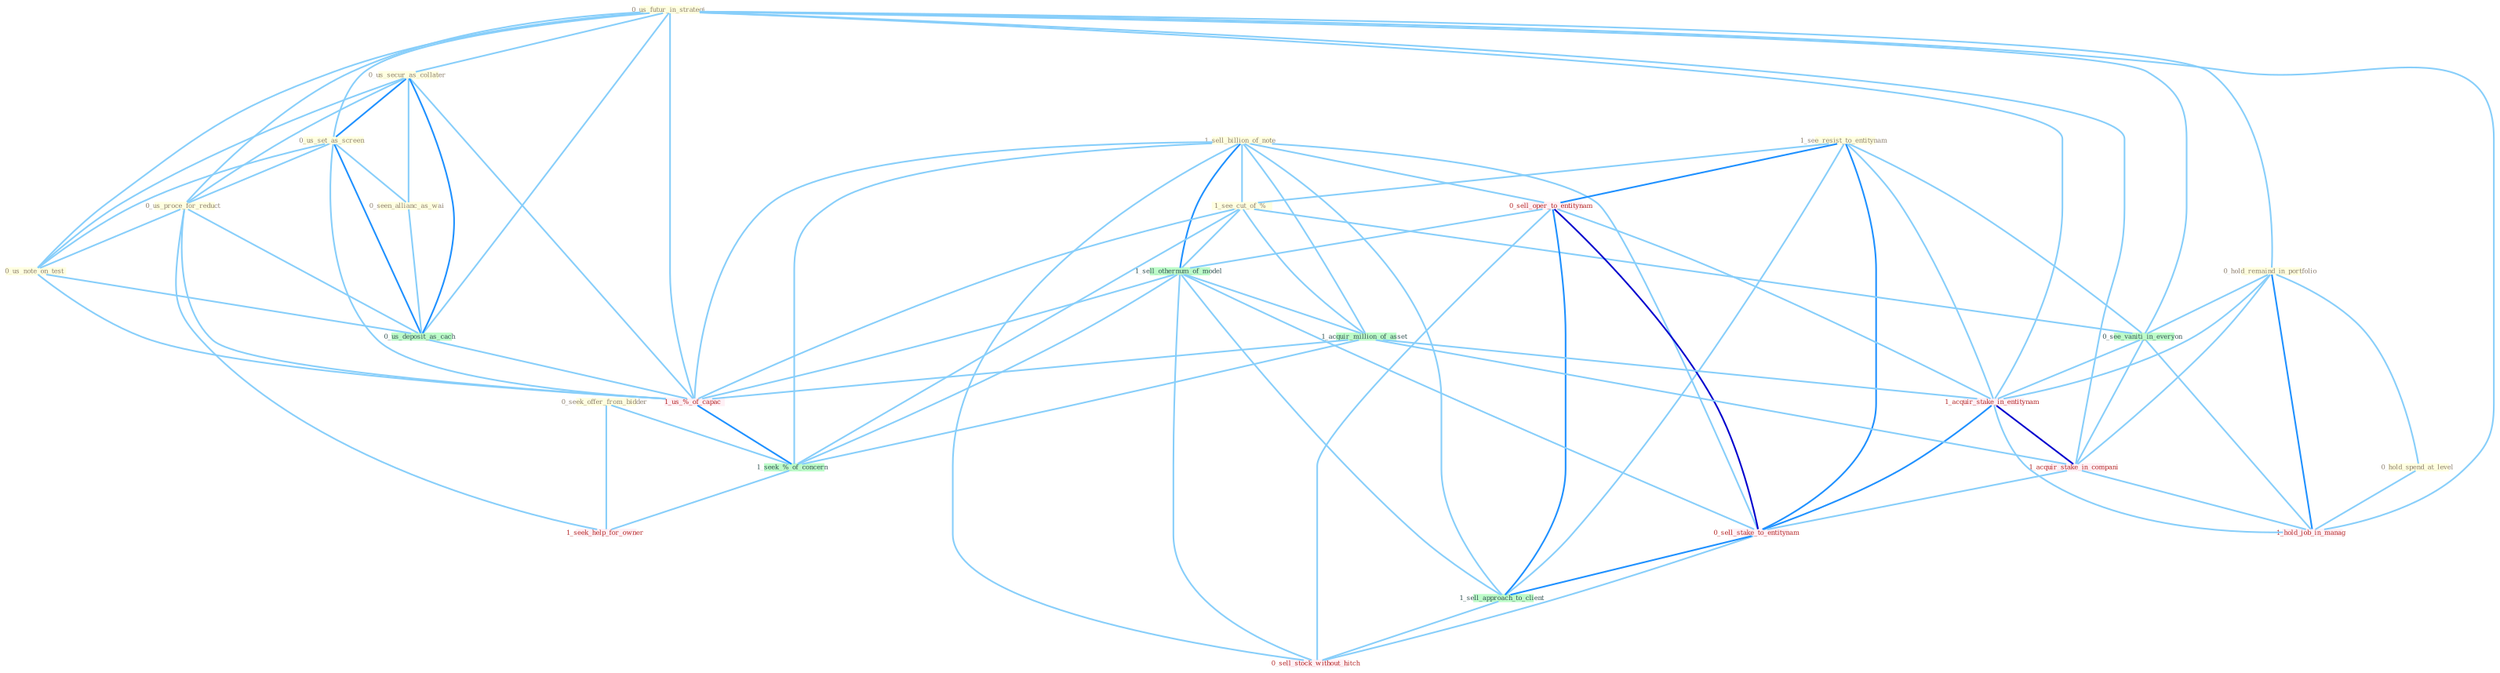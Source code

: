 Graph G{ 
    node
    [shape=polygon,style=filled,width=.5,height=.06,color="#BDFCC9",fixedsize=true,fontsize=4,
    fontcolor="#2f4f4f"];
    {node
    [color="#ffffe0", fontcolor="#8b7d6b"] "0_us_futur_in_strategi " "0_us_secur_as_collater " "0_seek_offer_from_bidder " "0_hold_remaind_in_portfolio " "0_hold_spend_at_level " "0_us_set_as_screen " "0_us_proce_for_reduct " "1_sell_billion_of_note " "0_seen_allianc_as_wai " "1_see_resist_to_entitynam " "1_see_cut_of_% " "0_us_note_on_test "}
{node [color="#fff0f5", fontcolor="#b22222"] "0_sell_oper_to_entitynam " "1_acquir_stake_in_entitynam " "1_acquir_stake_in_compani " "0_sell_stake_to_entitynam " "1_us_%_of_capac " "1_hold_job_in_manag " "0_sell_stock_without_hitch " "1_seek_help_for_owner "}
edge [color="#B0E2FF"];

	"0_us_futur_in_strategi " -- "0_us_secur_as_collater " [w="1", color="#87cefa" ];
	"0_us_futur_in_strategi " -- "0_hold_remaind_in_portfolio " [w="1", color="#87cefa" ];
	"0_us_futur_in_strategi " -- "0_us_set_as_screen " [w="1", color="#87cefa" ];
	"0_us_futur_in_strategi " -- "0_us_proce_for_reduct " [w="1", color="#87cefa" ];
	"0_us_futur_in_strategi " -- "0_us_note_on_test " [w="1", color="#87cefa" ];
	"0_us_futur_in_strategi " -- "0_see_vaniti_in_everyon " [w="1", color="#87cefa" ];
	"0_us_futur_in_strategi " -- "0_us_deposit_as_cach " [w="1", color="#87cefa" ];
	"0_us_futur_in_strategi " -- "1_acquir_stake_in_entitynam " [w="1", color="#87cefa" ];
	"0_us_futur_in_strategi " -- "1_acquir_stake_in_compani " [w="1", color="#87cefa" ];
	"0_us_futur_in_strategi " -- "1_us_%_of_capac " [w="1", color="#87cefa" ];
	"0_us_futur_in_strategi " -- "1_hold_job_in_manag " [w="1", color="#87cefa" ];
	"0_us_secur_as_collater " -- "0_us_set_as_screen " [w="2", color="#1e90ff" , len=0.8];
	"0_us_secur_as_collater " -- "0_us_proce_for_reduct " [w="1", color="#87cefa" ];
	"0_us_secur_as_collater " -- "0_seen_allianc_as_wai " [w="1", color="#87cefa" ];
	"0_us_secur_as_collater " -- "0_us_note_on_test " [w="1", color="#87cefa" ];
	"0_us_secur_as_collater " -- "0_us_deposit_as_cach " [w="2", color="#1e90ff" , len=0.8];
	"0_us_secur_as_collater " -- "1_us_%_of_capac " [w="1", color="#87cefa" ];
	"0_seek_offer_from_bidder " -- "1_seek_%_of_concern " [w="1", color="#87cefa" ];
	"0_seek_offer_from_bidder " -- "1_seek_help_for_owner " [w="1", color="#87cefa" ];
	"0_hold_remaind_in_portfolio " -- "0_hold_spend_at_level " [w="1", color="#87cefa" ];
	"0_hold_remaind_in_portfolio " -- "0_see_vaniti_in_everyon " [w="1", color="#87cefa" ];
	"0_hold_remaind_in_portfolio " -- "1_acquir_stake_in_entitynam " [w="1", color="#87cefa" ];
	"0_hold_remaind_in_portfolio " -- "1_acquir_stake_in_compani " [w="1", color="#87cefa" ];
	"0_hold_remaind_in_portfolio " -- "1_hold_job_in_manag " [w="2", color="#1e90ff" , len=0.8];
	"0_hold_spend_at_level " -- "1_hold_job_in_manag " [w="1", color="#87cefa" ];
	"0_us_set_as_screen " -- "0_us_proce_for_reduct " [w="1", color="#87cefa" ];
	"0_us_set_as_screen " -- "0_seen_allianc_as_wai " [w="1", color="#87cefa" ];
	"0_us_set_as_screen " -- "0_us_note_on_test " [w="1", color="#87cefa" ];
	"0_us_set_as_screen " -- "0_us_deposit_as_cach " [w="2", color="#1e90ff" , len=0.8];
	"0_us_set_as_screen " -- "1_us_%_of_capac " [w="1", color="#87cefa" ];
	"0_us_proce_for_reduct " -- "0_us_note_on_test " [w="1", color="#87cefa" ];
	"0_us_proce_for_reduct " -- "0_us_deposit_as_cach " [w="1", color="#87cefa" ];
	"0_us_proce_for_reduct " -- "1_us_%_of_capac " [w="1", color="#87cefa" ];
	"0_us_proce_for_reduct " -- "1_seek_help_for_owner " [w="1", color="#87cefa" ];
	"1_sell_billion_of_note " -- "1_see_cut_of_% " [w="1", color="#87cefa" ];
	"1_sell_billion_of_note " -- "0_sell_oper_to_entitynam " [w="1", color="#87cefa" ];
	"1_sell_billion_of_note " -- "1_sell_othernum_of_model " [w="2", color="#1e90ff" , len=0.8];
	"1_sell_billion_of_note " -- "1_acquir_million_of_asset " [w="1", color="#87cefa" ];
	"1_sell_billion_of_note " -- "0_sell_stake_to_entitynam " [w="1", color="#87cefa" ];
	"1_sell_billion_of_note " -- "1_us_%_of_capac " [w="1", color="#87cefa" ];
	"1_sell_billion_of_note " -- "1_sell_approach_to_client " [w="1", color="#87cefa" ];
	"1_sell_billion_of_note " -- "0_sell_stock_without_hitch " [w="1", color="#87cefa" ];
	"1_sell_billion_of_note " -- "1_seek_%_of_concern " [w="1", color="#87cefa" ];
	"0_seen_allianc_as_wai " -- "0_us_deposit_as_cach " [w="1", color="#87cefa" ];
	"1_see_resist_to_entitynam " -- "1_see_cut_of_% " [w="1", color="#87cefa" ];
	"1_see_resist_to_entitynam " -- "0_sell_oper_to_entitynam " [w="2", color="#1e90ff" , len=0.8];
	"1_see_resist_to_entitynam " -- "0_see_vaniti_in_everyon " [w="1", color="#87cefa" ];
	"1_see_resist_to_entitynam " -- "1_acquir_stake_in_entitynam " [w="1", color="#87cefa" ];
	"1_see_resist_to_entitynam " -- "0_sell_stake_to_entitynam " [w="2", color="#1e90ff" , len=0.8];
	"1_see_resist_to_entitynam " -- "1_sell_approach_to_client " [w="1", color="#87cefa" ];
	"1_see_cut_of_% " -- "1_sell_othernum_of_model " [w="1", color="#87cefa" ];
	"1_see_cut_of_% " -- "0_see_vaniti_in_everyon " [w="1", color="#87cefa" ];
	"1_see_cut_of_% " -- "1_acquir_million_of_asset " [w="1", color="#87cefa" ];
	"1_see_cut_of_% " -- "1_us_%_of_capac " [w="1", color="#87cefa" ];
	"1_see_cut_of_% " -- "1_seek_%_of_concern " [w="1", color="#87cefa" ];
	"0_us_note_on_test " -- "0_us_deposit_as_cach " [w="1", color="#87cefa" ];
	"0_us_note_on_test " -- "1_us_%_of_capac " [w="1", color="#87cefa" ];
	"0_sell_oper_to_entitynam " -- "1_sell_othernum_of_model " [w="1", color="#87cefa" ];
	"0_sell_oper_to_entitynam " -- "1_acquir_stake_in_entitynam " [w="1", color="#87cefa" ];
	"0_sell_oper_to_entitynam " -- "0_sell_stake_to_entitynam " [w="3", color="#0000cd" , len=0.6];
	"0_sell_oper_to_entitynam " -- "1_sell_approach_to_client " [w="2", color="#1e90ff" , len=0.8];
	"0_sell_oper_to_entitynam " -- "0_sell_stock_without_hitch " [w="1", color="#87cefa" ];
	"1_sell_othernum_of_model " -- "1_acquir_million_of_asset " [w="1", color="#87cefa" ];
	"1_sell_othernum_of_model " -- "0_sell_stake_to_entitynam " [w="1", color="#87cefa" ];
	"1_sell_othernum_of_model " -- "1_us_%_of_capac " [w="1", color="#87cefa" ];
	"1_sell_othernum_of_model " -- "1_sell_approach_to_client " [w="1", color="#87cefa" ];
	"1_sell_othernum_of_model " -- "0_sell_stock_without_hitch " [w="1", color="#87cefa" ];
	"1_sell_othernum_of_model " -- "1_seek_%_of_concern " [w="1", color="#87cefa" ];
	"0_see_vaniti_in_everyon " -- "1_acquir_stake_in_entitynam " [w="1", color="#87cefa" ];
	"0_see_vaniti_in_everyon " -- "1_acquir_stake_in_compani " [w="1", color="#87cefa" ];
	"0_see_vaniti_in_everyon " -- "1_hold_job_in_manag " [w="1", color="#87cefa" ];
	"1_acquir_million_of_asset " -- "1_acquir_stake_in_entitynam " [w="1", color="#87cefa" ];
	"1_acquir_million_of_asset " -- "1_acquir_stake_in_compani " [w="1", color="#87cefa" ];
	"1_acquir_million_of_asset " -- "1_us_%_of_capac " [w="1", color="#87cefa" ];
	"1_acquir_million_of_asset " -- "1_seek_%_of_concern " [w="1", color="#87cefa" ];
	"0_us_deposit_as_cach " -- "1_us_%_of_capac " [w="1", color="#87cefa" ];
	"1_acquir_stake_in_entitynam " -- "1_acquir_stake_in_compani " [w="3", color="#0000cd" , len=0.6];
	"1_acquir_stake_in_entitynam " -- "0_sell_stake_to_entitynam " [w="2", color="#1e90ff" , len=0.8];
	"1_acquir_stake_in_entitynam " -- "1_hold_job_in_manag " [w="1", color="#87cefa" ];
	"1_acquir_stake_in_compani " -- "0_sell_stake_to_entitynam " [w="1", color="#87cefa" ];
	"1_acquir_stake_in_compani " -- "1_hold_job_in_manag " [w="1", color="#87cefa" ];
	"0_sell_stake_to_entitynam " -- "1_sell_approach_to_client " [w="2", color="#1e90ff" , len=0.8];
	"0_sell_stake_to_entitynam " -- "0_sell_stock_without_hitch " [w="1", color="#87cefa" ];
	"1_us_%_of_capac " -- "1_seek_%_of_concern " [w="2", color="#1e90ff" , len=0.8];
	"1_sell_approach_to_client " -- "0_sell_stock_without_hitch " [w="1", color="#87cefa" ];
	"1_seek_%_of_concern " -- "1_seek_help_for_owner " [w="1", color="#87cefa" ];
}